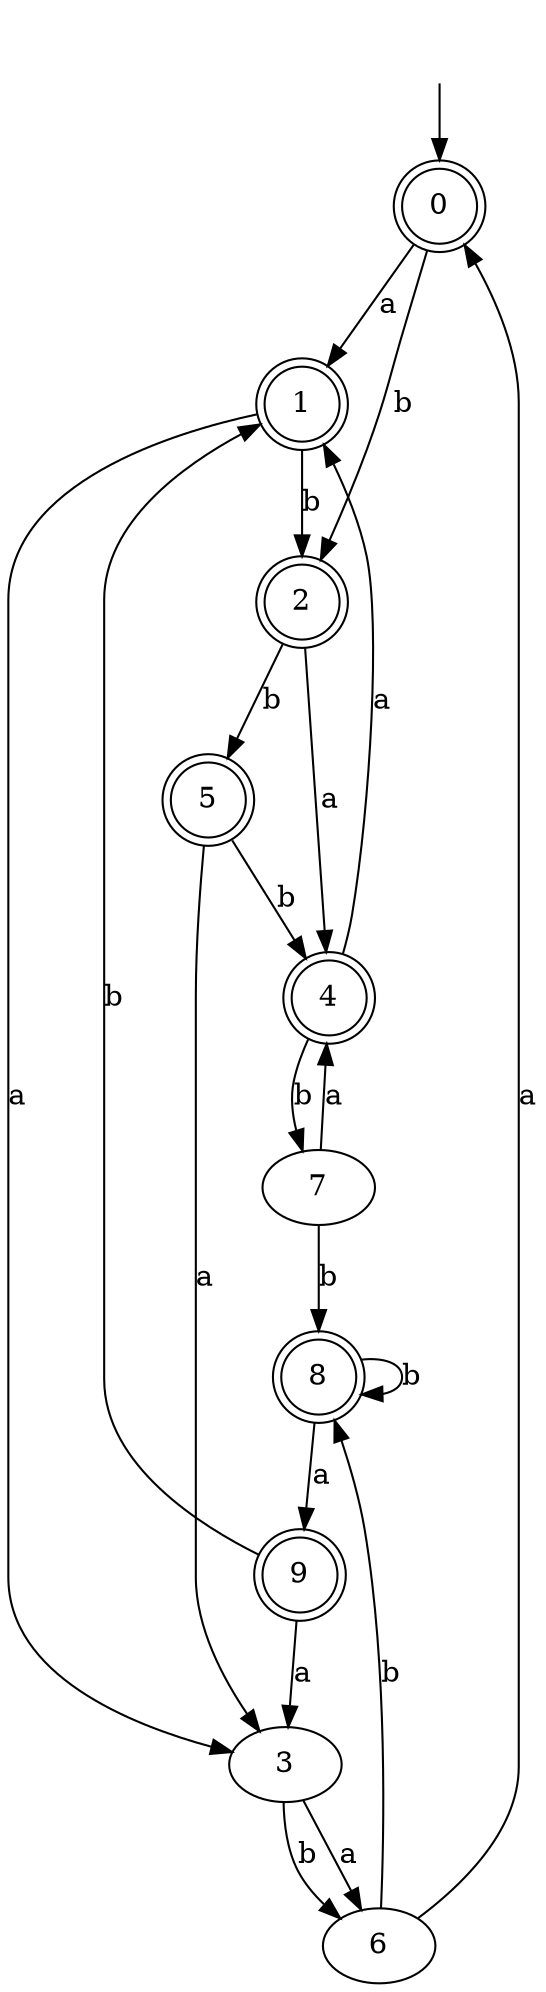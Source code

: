 digraph RandomDFA {
  __start0 [label="", shape=none];
  __start0 -> 0 [label=""];
  0 [shape=circle] [shape=doublecircle]
  0 -> 1 [label="a"]
  0 -> 2 [label="b"]
  1 [shape=doublecircle]
  1 -> 3 [label="a"]
  1 -> 2 [label="b"]
  2 [shape=doublecircle]
  2 -> 4 [label="a"]
  2 -> 5 [label="b"]
  3
  3 -> 6 [label="a"]
  3 -> 6 [label="b"]
  4 [shape=doublecircle]
  4 -> 1 [label="a"]
  4 -> 7 [label="b"]
  5 [shape=doublecircle]
  5 -> 3 [label="a"]
  5 -> 4 [label="b"]
  6
  6 -> 0 [label="a"]
  6 -> 8 [label="b"]
  7
  7 -> 4 [label="a"]
  7 -> 8 [label="b"]
  8 [shape=doublecircle]
  8 -> 9 [label="a"]
  8 -> 8 [label="b"]
  9 [shape=doublecircle]
  9 -> 3 [label="a"]
  9 -> 1 [label="b"]
}
